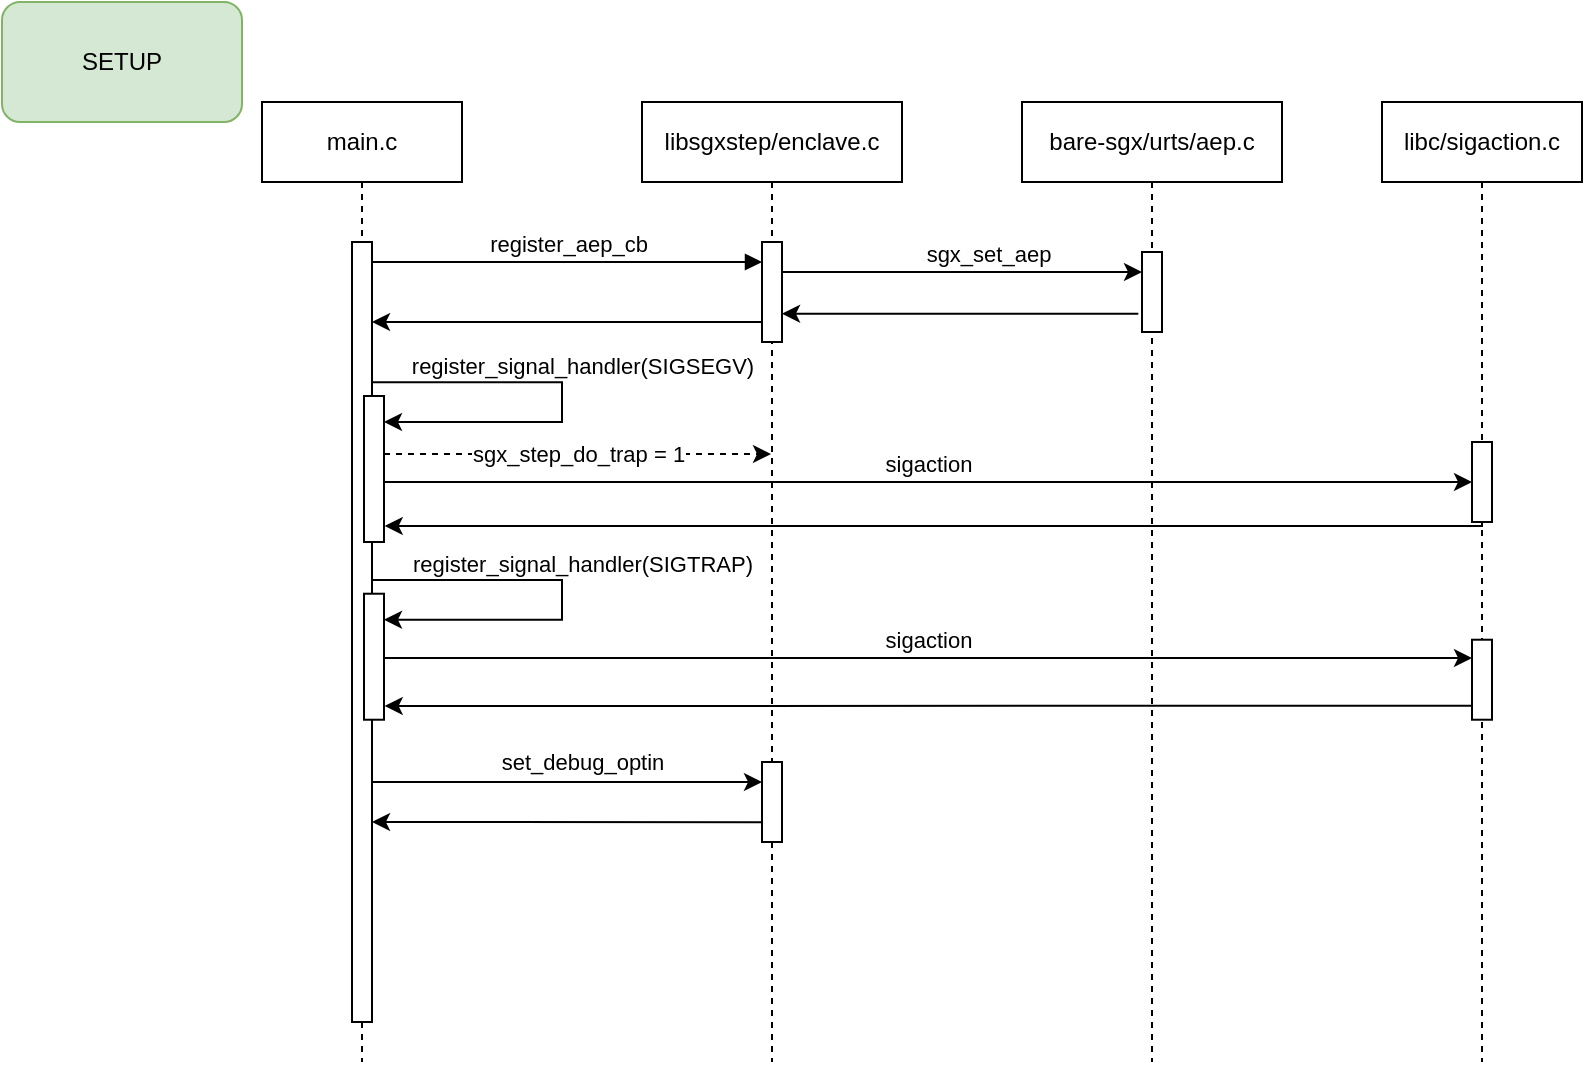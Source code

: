 <mxfile version="26.1.3" pages="2">
  <diagram name="setup" id="2YBvvXClWsGukQMizWep">
    <mxGraphModel dx="1044" dy="1274" grid="1" gridSize="10" guides="1" tooltips="1" connect="1" arrows="1" fold="1" page="1" pageScale="1" pageWidth="850" pageHeight="1100" math="0" shadow="0">
      <root>
        <mxCell id="0" />
        <mxCell id="1" parent="0" />
        <mxCell id="aM9ryv3xv72pqoxQDRHE-1" value="main.c" style="shape=umlLifeline;perimeter=lifelinePerimeter;whiteSpace=wrap;html=1;container=0;dropTarget=0;collapsible=0;recursiveResize=0;outlineConnect=0;portConstraint=eastwest;newEdgeStyle={&quot;edgeStyle&quot;:&quot;elbowEdgeStyle&quot;,&quot;elbow&quot;:&quot;vertical&quot;,&quot;curved&quot;:0,&quot;rounded&quot;:0};" parent="1" vertex="1">
          <mxGeometry x="150" y="70" width="100" height="480" as="geometry" />
        </mxCell>
        <mxCell id="vyojKmdW47dZhM4BGLZJ-18" style="edgeStyle=elbowEdgeStyle;rounded=0;orthogonalLoop=1;jettySize=auto;html=1;" edge="1" parent="aM9ryv3xv72pqoxQDRHE-1" target="vyojKmdW47dZhM4BGLZJ-19">
          <mxGeometry relative="1" as="geometry">
            <mxPoint x="120" y="140" as="targetPoint" />
            <mxPoint x="55" y="140.143" as="sourcePoint" />
            <Array as="points">
              <mxPoint x="150" y="160" />
            </Array>
          </mxGeometry>
        </mxCell>
        <mxCell id="vyojKmdW47dZhM4BGLZJ-25" value="register_signal_handler(SIGSEGV)" style="edgeLabel;html=1;align=center;verticalAlign=bottom;resizable=0;points=[];labelPosition=center;verticalLabelPosition=top;" vertex="1" connectable="0" parent="vyojKmdW47dZhM4BGLZJ-18">
          <mxGeometry x="-0.303" relative="1" as="geometry">
            <mxPoint x="34" as="offset" />
          </mxGeometry>
        </mxCell>
        <mxCell id="aM9ryv3xv72pqoxQDRHE-2" value="" style="html=1;points=[];perimeter=orthogonalPerimeter;outlineConnect=0;targetShapes=umlLifeline;portConstraint=eastwest;newEdgeStyle={&quot;edgeStyle&quot;:&quot;elbowEdgeStyle&quot;,&quot;elbow&quot;:&quot;vertical&quot;,&quot;curved&quot;:0,&quot;rounded&quot;:0};" parent="aM9ryv3xv72pqoxQDRHE-1" vertex="1">
          <mxGeometry x="45" y="70" width="10" height="390" as="geometry" />
        </mxCell>
        <mxCell id="vyojKmdW47dZhM4BGLZJ-19" value="" style="html=1;points=[];perimeter=orthogonalPerimeter;outlineConnect=0;targetShapes=umlLifeline;portConstraint=eastwest;newEdgeStyle={&quot;edgeStyle&quot;:&quot;elbowEdgeStyle&quot;,&quot;elbow&quot;:&quot;vertical&quot;,&quot;curved&quot;:0,&quot;rounded&quot;:0};" vertex="1" parent="aM9ryv3xv72pqoxQDRHE-1">
          <mxGeometry x="51" y="147" width="10" height="73" as="geometry" />
        </mxCell>
        <mxCell id="vyojKmdW47dZhM4BGLZJ-29" style="edgeStyle=elbowEdgeStyle;rounded=0;orthogonalLoop=1;jettySize=auto;html=1;" edge="1" target="vyojKmdW47dZhM4BGLZJ-33" parent="aM9ryv3xv72pqoxQDRHE-1">
          <mxGeometry relative="1" as="geometry">
            <mxPoint x="120" y="238.86" as="targetPoint" />
            <mxPoint x="55" y="239.003" as="sourcePoint" />
            <Array as="points">
              <mxPoint x="150" y="258.86" />
            </Array>
          </mxGeometry>
        </mxCell>
        <mxCell id="vyojKmdW47dZhM4BGLZJ-30" value="register_signal_handler(SIGTRAP)" style="edgeLabel;html=1;align=center;verticalAlign=bottom;resizable=0;points=[];labelPosition=center;verticalLabelPosition=top;" vertex="1" connectable="0" parent="vyojKmdW47dZhM4BGLZJ-29">
          <mxGeometry x="-0.303" relative="1" as="geometry">
            <mxPoint x="34" as="offset" />
          </mxGeometry>
        </mxCell>
        <mxCell id="vyojKmdW47dZhM4BGLZJ-31" value="sigaction" style="edgeStyle=elbowEdgeStyle;rounded=0;orthogonalLoop=1;jettySize=auto;html=1;elbow=vertical;curved=0;labelPosition=center;verticalLabelPosition=top;align=center;verticalAlign=bottom;" edge="1" source="vyojKmdW47dZhM4BGLZJ-33" parent="aM9ryv3xv72pqoxQDRHE-1">
          <mxGeometry relative="1" as="geometry">
            <mxPoint x="605" y="277.86" as="targetPoint" />
            <mxPoint x="101" y="278.86" as="sourcePoint" />
          </mxGeometry>
        </mxCell>
        <mxCell id="vyojKmdW47dZhM4BGLZJ-32" style="edgeStyle=elbowEdgeStyle;rounded=0;orthogonalLoop=1;jettySize=auto;html=1;elbow=vertical;curved=0;entryX=1.035;entryY=0.897;entryDx=0;entryDy=0;entryPerimeter=0;" edge="1" target="vyojKmdW47dZhM4BGLZJ-33" parent="aM9ryv3xv72pqoxQDRHE-1">
          <mxGeometry relative="1" as="geometry">
            <mxPoint x="605" y="301.86" as="sourcePoint" />
          </mxGeometry>
        </mxCell>
        <mxCell id="vyojKmdW47dZhM4BGLZJ-33" value="" style="html=1;points=[];perimeter=orthogonalPerimeter;outlineConnect=0;targetShapes=umlLifeline;portConstraint=eastwest;newEdgeStyle={&quot;edgeStyle&quot;:&quot;elbowEdgeStyle&quot;,&quot;elbow&quot;:&quot;vertical&quot;,&quot;curved&quot;:0,&quot;rounded&quot;:0};" vertex="1" parent="aM9ryv3xv72pqoxQDRHE-1">
          <mxGeometry x="51" y="245.86" width="10" height="63" as="geometry" />
        </mxCell>
        <mxCell id="aM9ryv3xv72pqoxQDRHE-5" value="libc/sigaction.c" style="shape=umlLifeline;perimeter=lifelinePerimeter;whiteSpace=wrap;html=1;container=0;dropTarget=0;collapsible=0;recursiveResize=0;outlineConnect=0;portConstraint=eastwest;newEdgeStyle={&quot;edgeStyle&quot;:&quot;elbowEdgeStyle&quot;,&quot;elbow&quot;:&quot;vertical&quot;,&quot;curved&quot;:0,&quot;rounded&quot;:0};" parent="1" vertex="1">
          <mxGeometry x="710" y="70" width="100" height="480" as="geometry" />
        </mxCell>
        <mxCell id="aM9ryv3xv72pqoxQDRHE-6" value="" style="html=1;points=[];perimeter=orthogonalPerimeter;outlineConnect=0;targetShapes=umlLifeline;portConstraint=eastwest;newEdgeStyle={&quot;edgeStyle&quot;:&quot;elbowEdgeStyle&quot;,&quot;elbow&quot;:&quot;vertical&quot;,&quot;curved&quot;:0,&quot;rounded&quot;:0};" parent="aM9ryv3xv72pqoxQDRHE-5" vertex="1">
          <mxGeometry x="45" y="170" width="10" height="40" as="geometry" />
        </mxCell>
        <mxCell id="vyojKmdW47dZhM4BGLZJ-35" value="" style="html=1;points=[];perimeter=orthogonalPerimeter;outlineConnect=0;targetShapes=umlLifeline;portConstraint=eastwest;newEdgeStyle={&quot;edgeStyle&quot;:&quot;elbowEdgeStyle&quot;,&quot;elbow&quot;:&quot;vertical&quot;,&quot;curved&quot;:0,&quot;rounded&quot;:0};" vertex="1" parent="aM9ryv3xv72pqoxQDRHE-5">
          <mxGeometry x="45" y="268.86" width="10" height="40" as="geometry" />
        </mxCell>
        <mxCell id="aM9ryv3xv72pqoxQDRHE-7" value="register_aep_cb" style="html=1;verticalAlign=bottom;endArrow=block;edgeStyle=elbowEdgeStyle;elbow=vertical;curved=0;rounded=0;" parent="1" source="aM9ryv3xv72pqoxQDRHE-2" target="vyojKmdW47dZhM4BGLZJ-4" edge="1">
          <mxGeometry relative="1" as="geometry">
            <mxPoint x="345" y="160" as="sourcePoint" />
            <Array as="points">
              <mxPoint x="330" y="150" />
            </Array>
            <mxPoint x="360" y="150" as="targetPoint" />
          </mxGeometry>
        </mxCell>
        <mxCell id="vyojKmdW47dZhM4BGLZJ-3" value="libsgxstep/enclave.c" style="shape=umlLifeline;perimeter=lifelinePerimeter;whiteSpace=wrap;html=1;container=0;dropTarget=0;collapsible=0;recursiveResize=0;outlineConnect=0;portConstraint=eastwest;newEdgeStyle={&quot;edgeStyle&quot;:&quot;elbowEdgeStyle&quot;,&quot;elbow&quot;:&quot;vertical&quot;,&quot;curved&quot;:0,&quot;rounded&quot;:0};" vertex="1" parent="1">
          <mxGeometry x="340" y="70" width="130" height="480" as="geometry" />
        </mxCell>
        <mxCell id="vyojKmdW47dZhM4BGLZJ-4" value="" style="html=1;points=[];perimeter=orthogonalPerimeter;outlineConnect=0;targetShapes=umlLifeline;portConstraint=eastwest;newEdgeStyle={&quot;edgeStyle&quot;:&quot;elbowEdgeStyle&quot;,&quot;elbow&quot;:&quot;vertical&quot;,&quot;curved&quot;:0,&quot;rounded&quot;:0};" vertex="1" parent="vyojKmdW47dZhM4BGLZJ-3">
          <mxGeometry x="60" y="70" width="10" height="50" as="geometry" />
        </mxCell>
        <mxCell id="vyojKmdW47dZhM4BGLZJ-37" value="" style="html=1;points=[];perimeter=orthogonalPerimeter;outlineConnect=0;targetShapes=umlLifeline;portConstraint=eastwest;newEdgeStyle={&quot;edgeStyle&quot;:&quot;elbowEdgeStyle&quot;,&quot;elbow&quot;:&quot;vertical&quot;,&quot;curved&quot;:0,&quot;rounded&quot;:0};" vertex="1" parent="vyojKmdW47dZhM4BGLZJ-3">
          <mxGeometry x="60" y="330" width="10" height="40" as="geometry" />
        </mxCell>
        <mxCell id="vyojKmdW47dZhM4BGLZJ-5" value="bare-sgx/urts/aep.c" style="shape=umlLifeline;perimeter=lifelinePerimeter;whiteSpace=wrap;html=1;container=0;dropTarget=0;collapsible=0;recursiveResize=0;outlineConnect=0;portConstraint=eastwest;newEdgeStyle={&quot;edgeStyle&quot;:&quot;elbowEdgeStyle&quot;,&quot;elbow&quot;:&quot;vertical&quot;,&quot;curved&quot;:0,&quot;rounded&quot;:0};" vertex="1" parent="1">
          <mxGeometry x="530" y="70" width="130" height="480" as="geometry" />
        </mxCell>
        <mxCell id="vyojKmdW47dZhM4BGLZJ-6" value="" style="html=1;points=[];perimeter=orthogonalPerimeter;outlineConnect=0;targetShapes=umlLifeline;portConstraint=eastwest;newEdgeStyle={&quot;edgeStyle&quot;:&quot;elbowEdgeStyle&quot;,&quot;elbow&quot;:&quot;vertical&quot;,&quot;curved&quot;:0,&quot;rounded&quot;:0};" vertex="1" parent="vyojKmdW47dZhM4BGLZJ-5">
          <mxGeometry x="60" y="75" width="10" height="40" as="geometry" />
        </mxCell>
        <mxCell id="vyojKmdW47dZhM4BGLZJ-7" style="edgeStyle=elbowEdgeStyle;rounded=0;orthogonalLoop=1;jettySize=auto;html=1;elbow=vertical;curved=0;entryX=0;entryY=0.25;entryDx=0;entryDy=0;entryPerimeter=0;verticalAlign=top;" edge="1" parent="1" source="vyojKmdW47dZhM4BGLZJ-4" target="vyojKmdW47dZhM4BGLZJ-6">
          <mxGeometry relative="1" as="geometry">
            <mxPoint x="590" y="165" as="targetPoint" />
          </mxGeometry>
        </mxCell>
        <mxCell id="vyojKmdW47dZhM4BGLZJ-9" value="sgx_set_aep" style="edgeLabel;html=1;align=center;verticalAlign=bottom;resizable=0;points=[];labelPosition=center;verticalLabelPosition=top;" vertex="1" connectable="0" parent="vyojKmdW47dZhM4BGLZJ-7">
          <mxGeometry x="0.139" y="1" relative="1" as="geometry">
            <mxPoint as="offset" />
          </mxGeometry>
        </mxCell>
        <mxCell id="vyojKmdW47dZhM4BGLZJ-13" value="" style="endArrow=classic;html=1;rounded=0;exitX=-0.184;exitY=0.771;exitDx=0;exitDy=0;exitPerimeter=0;" edge="1" parent="1" source="vyojKmdW47dZhM4BGLZJ-6" target="vyojKmdW47dZhM4BGLZJ-4">
          <mxGeometry width="50" height="50" relative="1" as="geometry">
            <mxPoint x="430" y="350" as="sourcePoint" />
            <mxPoint x="480" y="300" as="targetPoint" />
          </mxGeometry>
        </mxCell>
        <mxCell id="vyojKmdW47dZhM4BGLZJ-17" style="edgeStyle=elbowEdgeStyle;rounded=0;orthogonalLoop=1;jettySize=auto;html=1;elbow=vertical;curved=0;" edge="1" parent="1" target="aM9ryv3xv72pqoxQDRHE-2">
          <mxGeometry relative="1" as="geometry">
            <mxPoint x="400" y="180" as="sourcePoint" />
            <mxPoint x="245" y="179.999" as="targetPoint" />
          </mxGeometry>
        </mxCell>
        <mxCell id="vyojKmdW47dZhM4BGLZJ-26" value="sigaction" style="edgeStyle=elbowEdgeStyle;rounded=0;orthogonalLoop=1;jettySize=auto;html=1;elbow=vertical;curved=0;labelPosition=center;verticalLabelPosition=top;align=center;verticalAlign=bottom;" edge="1" parent="1">
          <mxGeometry relative="1" as="geometry">
            <mxPoint x="755" y="260" as="targetPoint" />
            <mxPoint x="211" y="260" as="sourcePoint" />
            <Array as="points">
              <mxPoint x="730" y="260" />
            </Array>
          </mxGeometry>
        </mxCell>
        <mxCell id="vyojKmdW47dZhM4BGLZJ-28" style="edgeStyle=elbowEdgeStyle;rounded=0;orthogonalLoop=1;jettySize=auto;html=1;elbow=vertical;curved=0;entryX=1.035;entryY=0.897;entryDx=0;entryDy=0;entryPerimeter=0;" edge="1" parent="1" source="aM9ryv3xv72pqoxQDRHE-6" target="vyojKmdW47dZhM4BGLZJ-19">
          <mxGeometry relative="1" as="geometry">
            <Array as="points">
              <mxPoint x="240" y="282" />
            </Array>
          </mxGeometry>
        </mxCell>
        <mxCell id="vyojKmdW47dZhM4BGLZJ-36" value="set_debug_optin" style="edgeStyle=elbowEdgeStyle;rounded=0;orthogonalLoop=1;jettySize=auto;html=1;elbow=vertical;curved=0;" edge="1" parent="1">
          <mxGeometry x="0.077" y="10" relative="1" as="geometry">
            <mxPoint x="205" y="409.997" as="sourcePoint" />
            <mxPoint x="400" y="409.997" as="targetPoint" />
            <mxPoint as="offset" />
          </mxGeometry>
        </mxCell>
        <mxCell id="vyojKmdW47dZhM4BGLZJ-38" style="edgeStyle=elbowEdgeStyle;rounded=0;orthogonalLoop=1;jettySize=auto;html=1;elbow=vertical;curved=0;" edge="1" parent="1">
          <mxGeometry relative="1" as="geometry">
            <mxPoint x="400" y="430.072" as="sourcePoint" />
            <mxPoint x="205" y="430.072" as="targetPoint" />
          </mxGeometry>
        </mxCell>
        <mxCell id="vyojKmdW47dZhM4BGLZJ-39" value="sgx_step_do_trap = 1" style="endArrow=classic;html=1;rounded=0;dashed=1;" edge="1" parent="1">
          <mxGeometry width="50" height="50" relative="1" as="geometry">
            <mxPoint x="211" y="246" as="sourcePoint" />
            <mxPoint x="404.5" y="246" as="targetPoint" />
          </mxGeometry>
        </mxCell>
        <mxCell id="vyojKmdW47dZhM4BGLZJ-41" value="SETUP" style="rounded=1;whiteSpace=wrap;html=1;fillColor=#d5e8d4;strokeColor=#82b366;" vertex="1" parent="1">
          <mxGeometry x="20" y="20" width="120" height="60" as="geometry" />
        </mxCell>
      </root>
    </mxGraphModel>
  </diagram>
  <diagram id="oBPyx493pM-k2JimZHjX" name="trap_fault">
    <mxGraphModel dx="870" dy="1062" grid="1" gridSize="10" guides="1" tooltips="1" connect="1" arrows="1" fold="1" page="1" pageScale="1" pageWidth="1600" pageHeight="900" math="0" shadow="0">
      <root>
        <mxCell id="0" />
        <mxCell id="1" parent="0" />
        <mxCell id="0O4CwGZd9FIn7mUO2o7m-1" value="main.c" style="shape=umlLifeline;perimeter=lifelinePerimeter;whiteSpace=wrap;html=1;container=0;dropTarget=0;collapsible=0;recursiveResize=0;outlineConnect=0;portConstraint=eastwest;newEdgeStyle={&quot;edgeStyle&quot;:&quot;elbowEdgeStyle&quot;,&quot;elbow&quot;:&quot;vertical&quot;,&quot;curved&quot;:0,&quot;rounded&quot;:0};" vertex="1" parent="1">
          <mxGeometry x="150" y="70" width="100" height="480" as="geometry" />
        </mxCell>
        <mxCell id="0O4CwGZd9FIn7mUO2o7m-4" value="" style="html=1;points=[];perimeter=orthogonalPerimeter;outlineConnect=0;targetShapes=umlLifeline;portConstraint=eastwest;newEdgeStyle={&quot;edgeStyle&quot;:&quot;elbowEdgeStyle&quot;,&quot;elbow&quot;:&quot;vertical&quot;,&quot;curved&quot;:0,&quot;rounded&quot;:0};" vertex="1" parent="0O4CwGZd9FIn7mUO2o7m-1">
          <mxGeometry x="45" y="70" width="10" height="80" as="geometry" />
        </mxCell>
        <mxCell id="0O4CwGZd9FIn7mUO2o7m-38" value="" style="html=1;points=[];perimeter=orthogonalPerimeter;outlineConnect=0;targetShapes=umlLifeline;portConstraint=eastwest;newEdgeStyle={&quot;edgeStyle&quot;:&quot;elbowEdgeStyle&quot;,&quot;elbow&quot;:&quot;vertical&quot;,&quot;curved&quot;:0,&quot;rounded&quot;:0};" vertex="1" parent="0O4CwGZd9FIn7mUO2o7m-1">
          <mxGeometry x="45" y="180" width="10" height="80" as="geometry" />
        </mxCell>
        <mxCell id="0O4CwGZd9FIn7mUO2o7m-39" value="step_cnt++" style="endArrow=classic;dashed=1;html=1;dashPattern=1 3;strokeWidth=2;rounded=0;endFill=1;labelPosition=center;verticalLabelPosition=middle;align=center;verticalAlign=middle;" edge="1" parent="0O4CwGZd9FIn7mUO2o7m-1" source="0O4CwGZd9FIn7mUO2o7m-38" target="0O4CwGZd9FIn7mUO2o7m-38">
          <mxGeometry width="50" height="50" relative="1" as="geometry">
            <mxPoint x="60" y="200" as="sourcePoint" />
            <mxPoint x="170" y="204" as="targetPoint" />
            <Array as="points">
              <mxPoint x="160" y="200" />
              <mxPoint x="160" y="230" />
            </Array>
          </mxGeometry>
        </mxCell>
        <mxCell id="0O4CwGZd9FIn7mUO2o7m-15" value="x86_64-linux-gnu/sys/ucontext" style="shape=umlLifeline;perimeter=lifelinePerimeter;whiteSpace=wrap;html=1;container=0;dropTarget=0;collapsible=0;recursiveResize=0;outlineConnect=0;portConstraint=eastwest;newEdgeStyle={&quot;edgeStyle&quot;:&quot;elbowEdgeStyle&quot;,&quot;elbow&quot;:&quot;vertical&quot;,&quot;curved&quot;:0,&quot;rounded&quot;:0};" vertex="1" parent="1">
          <mxGeometry x="340" y="70" width="200" height="480" as="geometry" />
        </mxCell>
        <mxCell id="0O4CwGZd9FIn7mUO2o7m-29" value="TRAP FAULT" style="rounded=1;whiteSpace=wrap;html=1;fillColor=#dae8fc;strokeColor=#6c8ebf;" vertex="1" parent="1">
          <mxGeometry x="20" y="20" width="120" height="60" as="geometry" />
        </mxCell>
        <mxCell id="0O4CwGZd9FIn7mUO2o7m-33" value="handle_fault" style="endArrow=classic;html=1;rounded=0;labelPosition=center;verticalLabelPosition=top;align=center;verticalAlign=bottom;" edge="1" parent="1">
          <mxGeometry width="50" height="50" relative="1" as="geometry">
            <mxPoint x="100" y="160" as="sourcePoint" />
            <mxPoint x="195" y="160" as="targetPoint" />
          </mxGeometry>
        </mxCell>
        <mxCell id="0O4CwGZd9FIn7mUO2o7m-34" value="clear RFLAGS.TF" style="endArrow=classic;dashed=1;html=1;dashPattern=1 3;strokeWidth=2;rounded=0;endFill=1;" edge="1" parent="1" target="0O4CwGZd9FIn7mUO2o7m-15">
          <mxGeometry width="50" height="50" relative="1" as="geometry">
            <mxPoint x="210" y="160" as="sourcePoint" />
            <mxPoint x="375" y="160" as="targetPoint" />
          </mxGeometry>
        </mxCell>
        <mxCell id="0O4CwGZd9FIn7mUO2o7m-37" value="aep_cb_func" style="endArrow=classic;html=1;rounded=0;labelPosition=center;verticalLabelPosition=top;align=center;verticalAlign=bottom;" edge="1" parent="1">
          <mxGeometry width="50" height="50" relative="1" as="geometry">
            <mxPoint x="100" y="270" as="sourcePoint" />
            <mxPoint x="195" y="270" as="targetPoint" />
          </mxGeometry>
        </mxCell>
      </root>
    </mxGraphModel>
  </diagram>
</mxfile>
